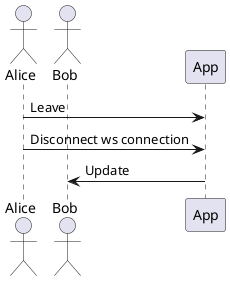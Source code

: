 @startuml
actor Alice
actor Bob
participant App

Alice -> App: Leave
Alice -> App: Disconnect ws connection
Bob <- App: Update
@enduml